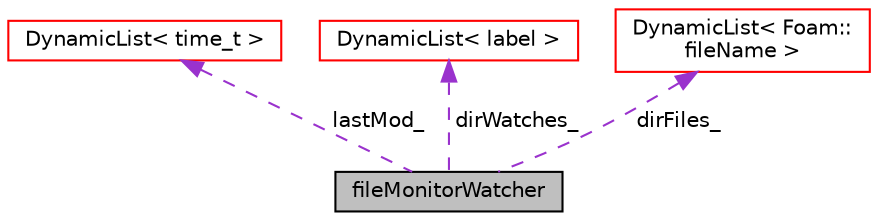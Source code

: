 digraph "fileMonitorWatcher"
{
  bgcolor="transparent";
  edge [fontname="Helvetica",fontsize="10",labelfontname="Helvetica",labelfontsize="10"];
  node [fontname="Helvetica",fontsize="10",shape=record];
  Node1 [label="fileMonitorWatcher",height=0.2,width=0.4,color="black", fillcolor="grey75", style="filled", fontcolor="black"];
  Node2 -> Node1 [dir="back",color="darkorchid3",fontsize="10",style="dashed",label=" lastMod_" ,fontname="Helvetica"];
  Node2 [label="DynamicList\< time_t \>",height=0.2,width=0.4,color="red",URL="$a00603.html"];
  Node3 -> Node1 [dir="back",color="darkorchid3",fontsize="10",style="dashed",label=" dirWatches_" ,fontname="Helvetica"];
  Node3 [label="DynamicList\< label \>",height=0.2,width=0.4,color="red",URL="$a00603.html"];
  Node4 -> Node1 [dir="back",color="darkorchid3",fontsize="10",style="dashed",label=" dirFiles_" ,fontname="Helvetica"];
  Node4 [label="DynamicList\< Foam::\lfileName \>",height=0.2,width=0.4,color="red",URL="$a00603.html"];
}
